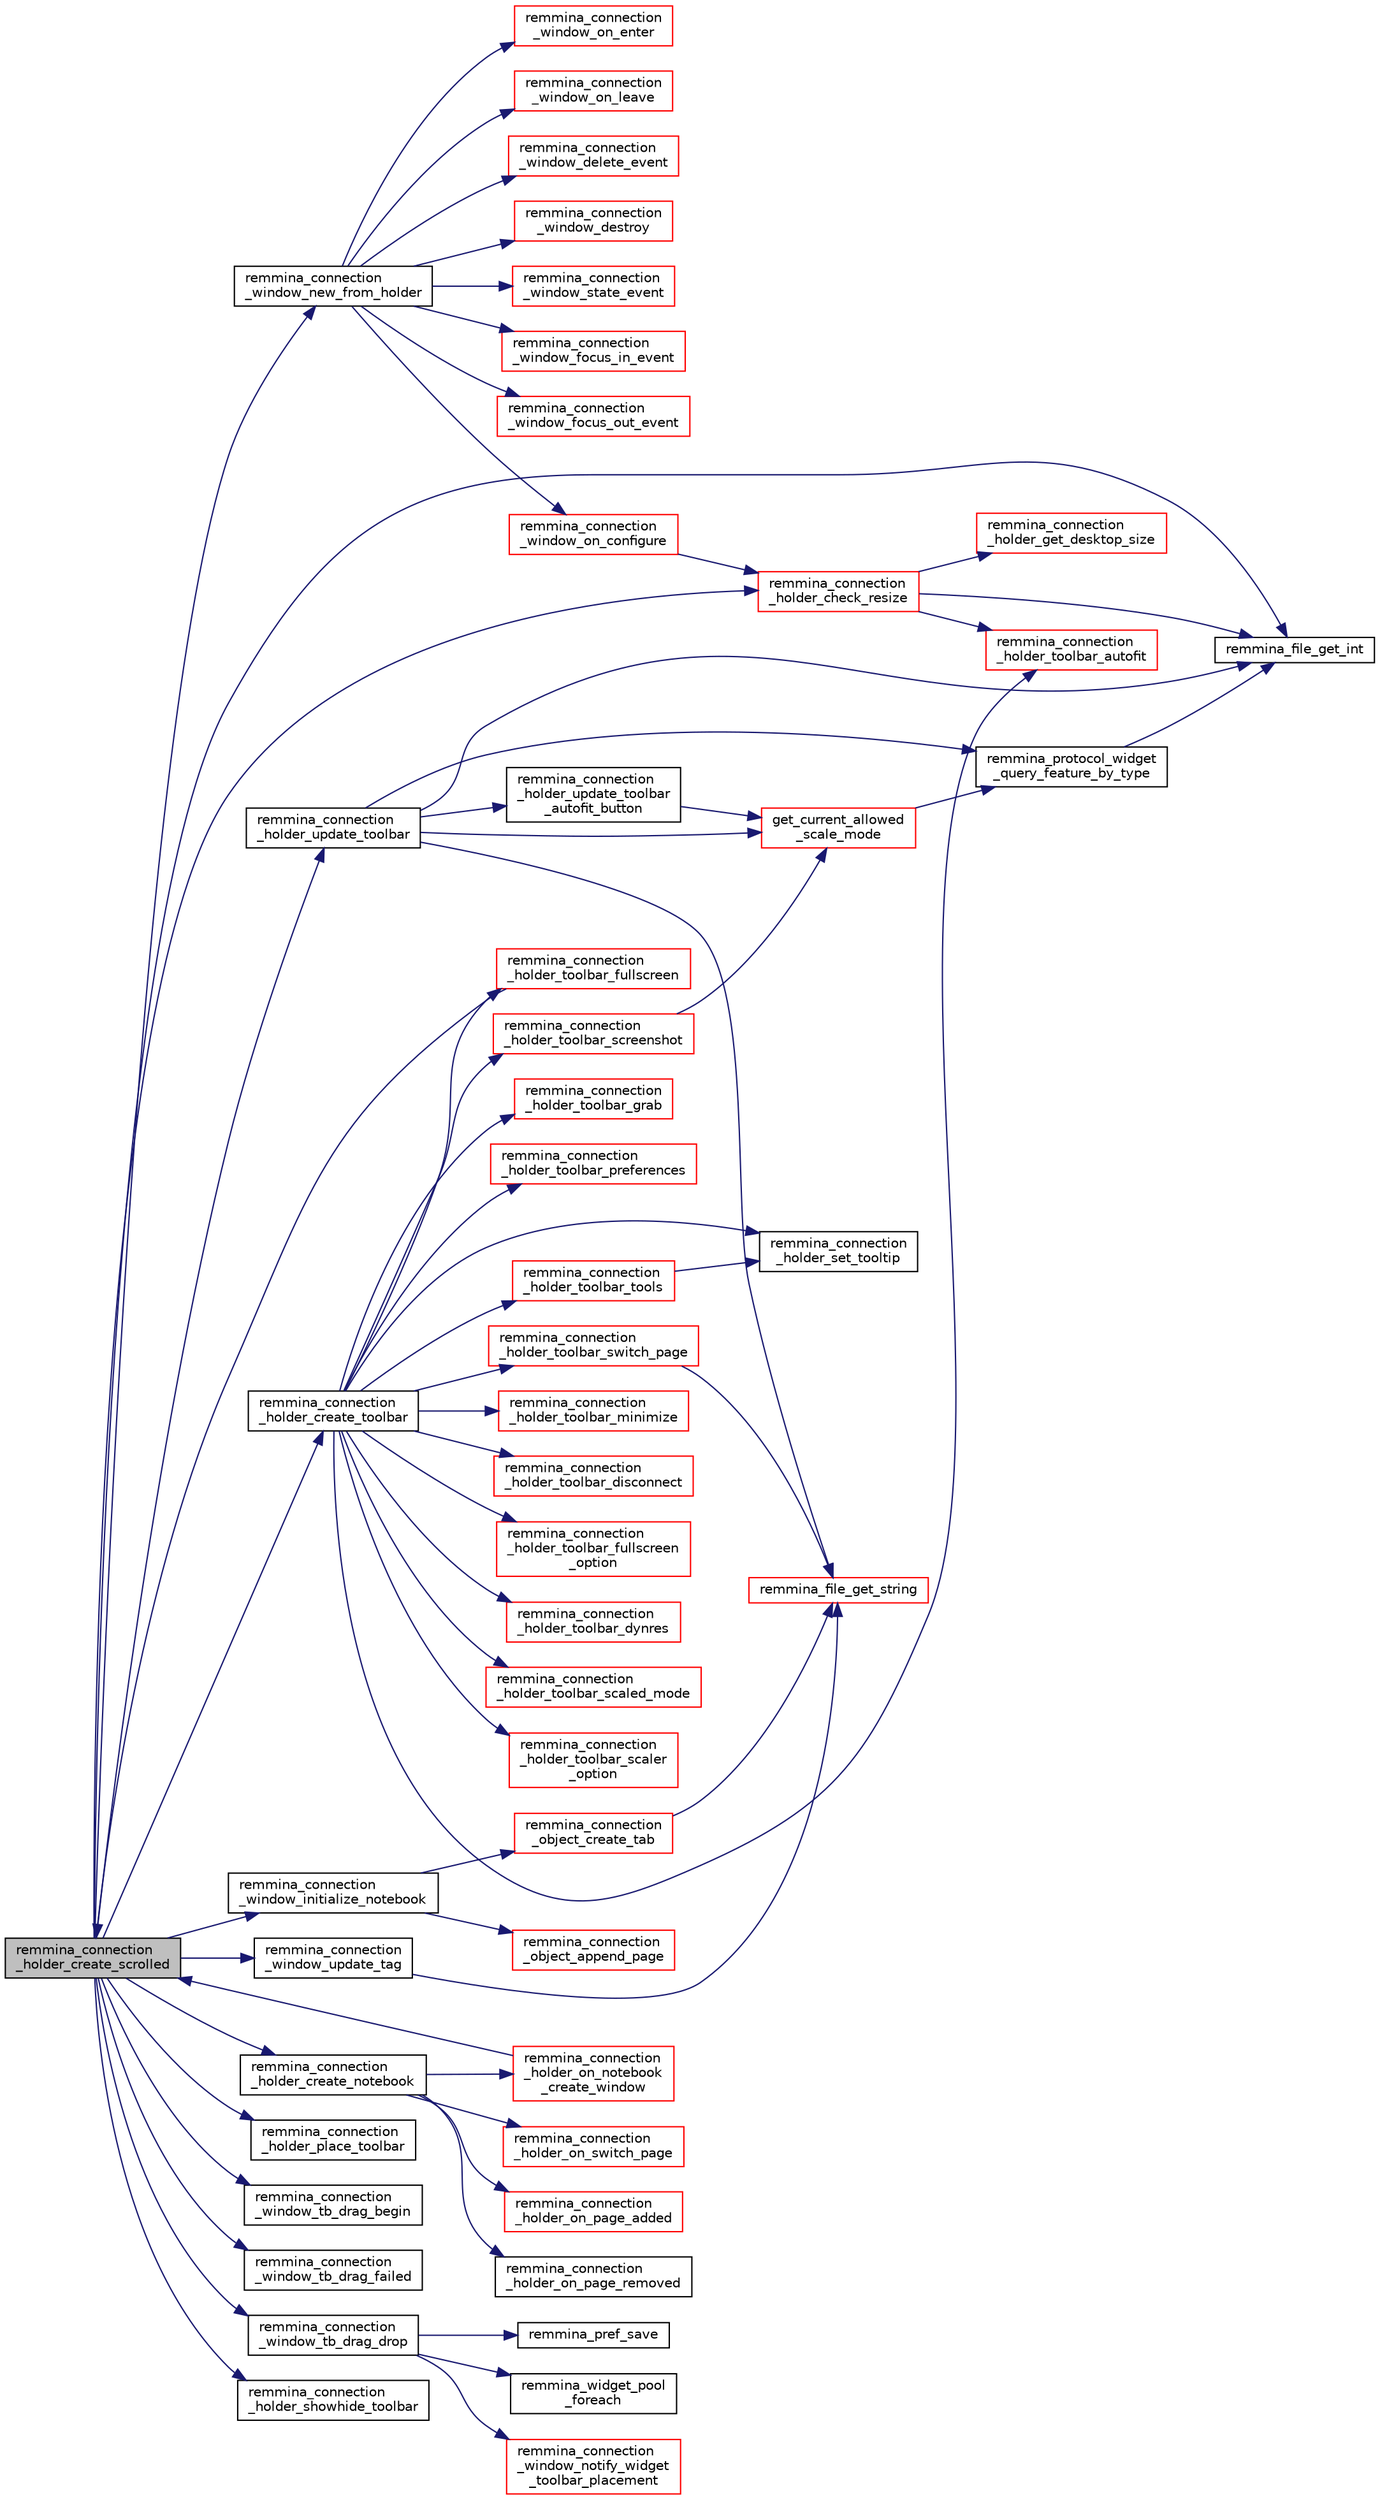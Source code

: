 digraph "remmina_connection_holder_create_scrolled"
{
  edge [fontname="Helvetica",fontsize="10",labelfontname="Helvetica",labelfontsize="10"];
  node [fontname="Helvetica",fontsize="10",shape=record];
  rankdir="LR";
  Node2923 [label="remmina_connection\l_holder_create_scrolled",height=0.2,width=0.4,color="black", fillcolor="grey75", style="filled", fontcolor="black"];
  Node2923 -> Node2924 [color="midnightblue",fontsize="10",style="solid",fontname="Helvetica"];
  Node2924 [label="remmina_connection\l_window_new_from_holder",height=0.2,width=0.4,color="black", fillcolor="white", style="filled",URL="$remmina__connection__window_8c.html#a0ff4775a640861c11f2bc9f4e4680ed5"];
  Node2924 -> Node2925 [color="midnightblue",fontsize="10",style="solid",fontname="Helvetica"];
  Node2925 [label="remmina_connection\l_window_delete_event",height=0.2,width=0.4,color="red", fillcolor="white", style="filled",URL="$remmina__connection__window_8c.html#aa84f957aaf2152717af3959b80ecfa8a"];
  Node2924 -> Node3010 [color="midnightblue",fontsize="10",style="solid",fontname="Helvetica"];
  Node3010 [label="remmina_connection\l_window_destroy",height=0.2,width=0.4,color="red", fillcolor="white", style="filled",URL="$remmina__connection__window_8c.html#a2d157bba82de5684318381a8816db2af"];
  Node2924 -> Node3012 [color="midnightblue",fontsize="10",style="solid",fontname="Helvetica"];
  Node3012 [label="remmina_connection\l_window_state_event",height=0.2,width=0.4,color="red", fillcolor="white", style="filled",URL="$remmina__connection__window_8c.html#a174d5b1e983a96c98aae2e8078f462bd"];
  Node2924 -> Node3175 [color="midnightblue",fontsize="10",style="solid",fontname="Helvetica"];
  Node3175 [label="remmina_connection\l_window_focus_in_event",height=0.2,width=0.4,color="red", fillcolor="white", style="filled",URL="$remmina__connection__window_8c.html#aac168486f2fb093eb6347cb0726153b5"];
  Node2924 -> Node3176 [color="midnightblue",fontsize="10",style="solid",fontname="Helvetica"];
  Node3176 [label="remmina_connection\l_window_focus_out_event",height=0.2,width=0.4,color="red", fillcolor="white", style="filled",URL="$remmina__connection__window_8c.html#a539828a1dd435bee083d82136691176c"];
  Node2924 -> Node3177 [color="midnightblue",fontsize="10",style="solid",fontname="Helvetica"];
  Node3177 [label="remmina_connection\l_window_on_enter",height=0.2,width=0.4,color="red", fillcolor="white", style="filled",URL="$remmina__connection__window_8c.html#a2b5a6494f27dca9408e2640f11a7738c"];
  Node2924 -> Node3178 [color="midnightblue",fontsize="10",style="solid",fontname="Helvetica"];
  Node3178 [label="remmina_connection\l_window_on_leave",height=0.2,width=0.4,color="red", fillcolor="white", style="filled",URL="$remmina__connection__window_8c.html#a63c87d892406b77f16956a54b039ab1b"];
  Node2924 -> Node3179 [color="midnightblue",fontsize="10",style="solid",fontname="Helvetica"];
  Node3179 [label="remmina_connection\l_window_on_configure",height=0.2,width=0.4,color="red", fillcolor="white", style="filled",URL="$remmina__connection__window_8c.html#af79fdcdd07b28c1cde08489d7986ca37"];
  Node3179 -> Node3052 [color="midnightblue",fontsize="10",style="solid",fontname="Helvetica"];
  Node3052 [label="remmina_connection\l_holder_check_resize",height=0.2,width=0.4,color="red", fillcolor="white", style="filled",URL="$remmina__connection__window_8c.html#adf48e258e535235d29c9638333488920"];
  Node3052 -> Node3053 [color="midnightblue",fontsize="10",style="solid",fontname="Helvetica"];
  Node3053 [label="remmina_connection\l_holder_get_desktop_size",height=0.2,width=0.4,color="red", fillcolor="white", style="filled",URL="$remmina__connection__window_8c.html#acf5d62eb5dda2e3a1a76c4bcbb926fb8"];
  Node3052 -> Node2972 [color="midnightblue",fontsize="10",style="solid",fontname="Helvetica"];
  Node2972 [label="remmina_file_get_int",height=0.2,width=0.4,color="black", fillcolor="white", style="filled",URL="$remmina__file_8c.html#a4884356c195dcfb4ceacf641a1e74e66"];
  Node3052 -> Node3058 [color="midnightblue",fontsize="10",style="solid",fontname="Helvetica"];
  Node3058 [label="remmina_connection\l_holder_toolbar_autofit",height=0.2,width=0.4,color="red", fillcolor="white", style="filled",URL="$remmina__connection__window_8c.html#ac679e10d8be64d56ed13043dd4df7d1c"];
  Node2923 -> Node2972 [color="midnightblue",fontsize="10",style="solid",fontname="Helvetica"];
  Node2923 -> Node3078 [color="midnightblue",fontsize="10",style="solid",fontname="Helvetica"];
  Node3078 [label="remmina_connection\l_holder_create_toolbar",height=0.2,width=0.4,color="black", fillcolor="white", style="filled",URL="$remmina__connection__window_8c.html#af8138da72278e9e9000276e08a6fd984"];
  Node3078 -> Node3079 [color="midnightblue",fontsize="10",style="solid",fontname="Helvetica"];
  Node3079 [label="remmina_connection\l_holder_set_tooltip",height=0.2,width=0.4,color="black", fillcolor="white", style="filled",URL="$remmina__connection__window_8c.html#ac8196ece2700e66594020189362bd404"];
  Node3078 -> Node3058 [color="midnightblue",fontsize="10",style="solid",fontname="Helvetica"];
  Node3078 -> Node3080 [color="midnightblue",fontsize="10",style="solid",fontname="Helvetica"];
  Node3080 [label="remmina_connection\l_holder_toolbar_fullscreen",height=0.2,width=0.4,color="red", fillcolor="white", style="filled",URL="$remmina__connection__window_8c.html#a02ac20f50f1b7b816bd7208127efdbee"];
  Node3080 -> Node2923 [color="midnightblue",fontsize="10",style="solid",fontname="Helvetica"];
  Node3078 -> Node3081 [color="midnightblue",fontsize="10",style="solid",fontname="Helvetica"];
  Node3081 [label="remmina_connection\l_holder_toolbar_fullscreen\l_option",height=0.2,width=0.4,color="red", fillcolor="white", style="filled",URL="$remmina__connection__window_8c.html#a1415cdcbed0e6fe9a7978586bf132207"];
  Node3078 -> Node3086 [color="midnightblue",fontsize="10",style="solid",fontname="Helvetica"];
  Node3086 [label="remmina_connection\l_holder_toolbar_switch_page",height=0.2,width=0.4,color="red", fillcolor="white", style="filled",URL="$remmina__connection__window_8c.html#aefad8c92a20121f0563bfeaf06c25e8e"];
  Node3086 -> Node2962 [color="midnightblue",fontsize="10",style="solid",fontname="Helvetica"];
  Node2962 [label="remmina_file_get_string",height=0.2,width=0.4,color="red", fillcolor="white", style="filled",URL="$remmina__file_8c.html#a8eb1b213d9d08c6ad13683ce05f4355e"];
  Node3078 -> Node3089 [color="midnightblue",fontsize="10",style="solid",fontname="Helvetica"];
  Node3089 [label="remmina_connection\l_holder_toolbar_dynres",height=0.2,width=0.4,color="red", fillcolor="white", style="filled",URL="$remmina__connection__window_8c.html#a576e3800c7371f63b27e3832848ac4e5"];
  Node3078 -> Node3092 [color="midnightblue",fontsize="10",style="solid",fontname="Helvetica"];
  Node3092 [label="remmina_connection\l_holder_toolbar_scaled_mode",height=0.2,width=0.4,color="red", fillcolor="white", style="filled",URL="$remmina__connection__window_8c.html#ad6136dd7c0867a5a5f1c0b0645632ee4"];
  Node3078 -> Node3093 [color="midnightblue",fontsize="10",style="solid",fontname="Helvetica"];
  Node3093 [label="remmina_connection\l_holder_toolbar_scaler\l_option",height=0.2,width=0.4,color="red", fillcolor="white", style="filled",URL="$remmina__connection__window_8c.html#a7a722d82899ce761356e47de2ac91452"];
  Node3078 -> Node3099 [color="midnightblue",fontsize="10",style="solid",fontname="Helvetica"];
  Node3099 [label="remmina_connection\l_holder_toolbar_grab",height=0.2,width=0.4,color="red", fillcolor="white", style="filled",URL="$remmina__connection__window_8c.html#ae505b986ad4b310e51a5e956eae3d2a0"];
  Node3078 -> Node3100 [color="midnightblue",fontsize="10",style="solid",fontname="Helvetica"];
  Node3100 [label="remmina_connection\l_holder_toolbar_preferences",height=0.2,width=0.4,color="red", fillcolor="white", style="filled",URL="$remmina__connection__window_8c.html#a78ec7d6e66d6e6569c1a9a0230c74bc8"];
  Node3078 -> Node3109 [color="midnightblue",fontsize="10",style="solid",fontname="Helvetica"];
  Node3109 [label="remmina_connection\l_holder_toolbar_tools",height=0.2,width=0.4,color="red", fillcolor="white", style="filled",URL="$remmina__connection__window_8c.html#a51cc0b2274049920f67c71047bd76213"];
  Node3109 -> Node3079 [color="midnightblue",fontsize="10",style="solid",fontname="Helvetica"];
  Node3078 -> Node3116 [color="midnightblue",fontsize="10",style="solid",fontname="Helvetica"];
  Node3116 [label="remmina_connection\l_holder_toolbar_screenshot",height=0.2,width=0.4,color="red", fillcolor="white", style="filled",URL="$remmina__connection__window_8c.html#a7959ed5b51966bb0fb9e7b84bbb9878d"];
  Node3116 -> Node3047 [color="midnightblue",fontsize="10",style="solid",fontname="Helvetica"];
  Node3047 [label="get_current_allowed\l_scale_mode",height=0.2,width=0.4,color="red", fillcolor="white", style="filled",URL="$remmina__connection__window_8c.html#abbc84b2c450f62c288ff827c5d2c5cd2"];
  Node3047 -> Node3049 [color="midnightblue",fontsize="10",style="solid",fontname="Helvetica"];
  Node3049 [label="remmina_protocol_widget\l_query_feature_by_type",height=0.2,width=0.4,color="black", fillcolor="white", style="filled",URL="$remmina__protocol__widget_8c.html#adbe15328275677cb38bd8c8a2d5e039d"];
  Node3049 -> Node2972 [color="midnightblue",fontsize="10",style="solid",fontname="Helvetica"];
  Node3078 -> Node3122 [color="midnightblue",fontsize="10",style="solid",fontname="Helvetica"];
  Node3122 [label="remmina_connection\l_holder_toolbar_minimize",height=0.2,width=0.4,color="red", fillcolor="white", style="filled",URL="$remmina__connection__window_8c.html#ac4d1d30f9b5f09e300b18f60f37f5b8f"];
  Node3078 -> Node3123 [color="midnightblue",fontsize="10",style="solid",fontname="Helvetica"];
  Node3123 [label="remmina_connection\l_holder_toolbar_disconnect",height=0.2,width=0.4,color="red", fillcolor="white", style="filled",URL="$remmina__connection__window_8c.html#af1106bba32f40c7f42221a0483987503"];
  Node2923 -> Node3036 [color="midnightblue",fontsize="10",style="solid",fontname="Helvetica"];
  Node3036 [label="remmina_connection\l_holder_create_notebook",height=0.2,width=0.4,color="black", fillcolor="white", style="filled",URL="$remmina__connection__window_8c.html#ae616dc409c5775dc73d9a83c1f081705"];
  Node3036 -> Node3037 [color="midnightblue",fontsize="10",style="solid",fontname="Helvetica"];
  Node3037 [label="remmina_connection\l_holder_on_notebook\l_create_window",height=0.2,width=0.4,color="red", fillcolor="white", style="filled",URL="$remmina__connection__window_8c.html#a2f5fc595c1aad851962aa58e2009bcce"];
  Node3037 -> Node2923 [color="midnightblue",fontsize="10",style="solid",fontname="Helvetica"];
  Node3036 -> Node3039 [color="midnightblue",fontsize="10",style="solid",fontname="Helvetica"];
  Node3039 [label="remmina_connection\l_holder_on_switch_page",height=0.2,width=0.4,color="red", fillcolor="white", style="filled",URL="$remmina__connection__window_8c.html#ac93e70cd6f65ebb4bee3827240cf1c05"];
  Node3036 -> Node3061 [color="midnightblue",fontsize="10",style="solid",fontname="Helvetica"];
  Node3061 [label="remmina_connection\l_holder_on_page_added",height=0.2,width=0.4,color="red", fillcolor="white", style="filled",URL="$remmina__connection__window_8c.html#a17841adaac1f1d03395629af001f9135"];
  Node3036 -> Node3063 [color="midnightblue",fontsize="10",style="solid",fontname="Helvetica"];
  Node3063 [label="remmina_connection\l_holder_on_page_removed",height=0.2,width=0.4,color="black", fillcolor="white", style="filled",URL="$remmina__connection__window_8c.html#a6f585d526b1cbf7224329da51ad40005"];
  Node2923 -> Node3181 [color="midnightblue",fontsize="10",style="solid",fontname="Helvetica"];
  Node3181 [label="remmina_connection\l_holder_place_toolbar",height=0.2,width=0.4,color="black", fillcolor="white", style="filled",URL="$remmina__connection__window_8c.html#a3627c2a73e45f25e4672fcce27af9a18"];
  Node2923 -> Node3182 [color="midnightblue",fontsize="10",style="solid",fontname="Helvetica"];
  Node3182 [label="remmina_connection\l_window_tb_drag_begin",height=0.2,width=0.4,color="black", fillcolor="white", style="filled",URL="$remmina__connection__window_8c.html#ae072f58def6470b4cecd2c625d6411e6"];
  Node2923 -> Node3183 [color="midnightblue",fontsize="10",style="solid",fontname="Helvetica"];
  Node3183 [label="remmina_connection\l_window_tb_drag_failed",height=0.2,width=0.4,color="black", fillcolor="white", style="filled",URL="$remmina__connection__window_8c.html#aac99c87f16b44843e8eb41bea27cbe2a"];
  Node2923 -> Node3184 [color="midnightblue",fontsize="10",style="solid",fontname="Helvetica"];
  Node3184 [label="remmina_connection\l_window_tb_drag_drop",height=0.2,width=0.4,color="black", fillcolor="white", style="filled",URL="$remmina__connection__window_8c.html#a289101aed4f30397f39880960aae2ac3"];
  Node3184 -> Node2977 [color="midnightblue",fontsize="10",style="solid",fontname="Helvetica"];
  Node2977 [label="remmina_pref_save",height=0.2,width=0.4,color="black", fillcolor="white", style="filled",URL="$remmina__pref_8c.html#a1c614a5e7dc3cd415be6e0a926e26983"];
  Node3184 -> Node3146 [color="midnightblue",fontsize="10",style="solid",fontname="Helvetica"];
  Node3146 [label="remmina_widget_pool\l_foreach",height=0.2,width=0.4,color="black", fillcolor="white", style="filled",URL="$remmina__widget__pool_8c.html#a53fad3994b2550300cfd4fd8bb2a2b5b"];
  Node3184 -> Node3185 [color="midnightblue",fontsize="10",style="solid",fontname="Helvetica"];
  Node3185 [label="remmina_connection\l_window_notify_widget\l_toolbar_placement",height=0.2,width=0.4,color="red", fillcolor="white", style="filled",URL="$remmina__connection__window_8c.html#ae2bb6008a2d00000b8c307a6e2646792"];
  Node2923 -> Node3064 [color="midnightblue",fontsize="10",style="solid",fontname="Helvetica"];
  Node3064 [label="remmina_connection\l_window_initialize_notebook",height=0.2,width=0.4,color="black", fillcolor="white", style="filled",URL="$remmina__connection__window_8c.html#aa28770c2f7c156eb4574227310481041"];
  Node3064 -> Node3065 [color="midnightblue",fontsize="10",style="solid",fontname="Helvetica"];
  Node3065 [label="remmina_connection\l_object_create_tab",height=0.2,width=0.4,color="red", fillcolor="white", style="filled",URL="$remmina__connection__window_8c.html#a888c4dd031e9366a3284cb34351865aa"];
  Node3065 -> Node2962 [color="midnightblue",fontsize="10",style="solid",fontname="Helvetica"];
  Node3064 -> Node3067 [color="midnightblue",fontsize="10",style="solid",fontname="Helvetica"];
  Node3067 [label="remmina_connection\l_object_append_page",height=0.2,width=0.4,color="red", fillcolor="white", style="filled",URL="$remmina__connection__window_8c.html#ac06b41c974d5cfc6277f50b617a550bb"];
  Node2923 -> Node3075 [color="midnightblue",fontsize="10",style="solid",fontname="Helvetica"];
  Node3075 [label="remmina_connection\l_window_update_tag",height=0.2,width=0.4,color="black", fillcolor="white", style="filled",URL="$remmina__connection__window_8c.html#a49552d7adf2f4e22a59d89802171e52b"];
  Node3075 -> Node2962 [color="midnightblue",fontsize="10",style="solid",fontname="Helvetica"];
  Node2923 -> Node3045 [color="midnightblue",fontsize="10",style="solid",fontname="Helvetica"];
  Node3045 [label="remmina_connection\l_holder_update_toolbar",height=0.2,width=0.4,color="black", fillcolor="white", style="filled",URL="$remmina__connection__window_8c.html#a1b31d50e3792f41f4f78c1dbc1c5b27c"];
  Node3045 -> Node3046 [color="midnightblue",fontsize="10",style="solid",fontname="Helvetica"];
  Node3046 [label="remmina_connection\l_holder_update_toolbar\l_autofit_button",height=0.2,width=0.4,color="black", fillcolor="white", style="filled",URL="$remmina__connection__window_8c.html#adb407338a545724966a1c62d3bd60fb5"];
  Node3046 -> Node3047 [color="midnightblue",fontsize="10",style="solid",fontname="Helvetica"];
  Node3045 -> Node3047 [color="midnightblue",fontsize="10",style="solid",fontname="Helvetica"];
  Node3045 -> Node2972 [color="midnightblue",fontsize="10",style="solid",fontname="Helvetica"];
  Node3045 -> Node3049 [color="midnightblue",fontsize="10",style="solid",fontname="Helvetica"];
  Node3045 -> Node2962 [color="midnightblue",fontsize="10",style="solid",fontname="Helvetica"];
  Node2923 -> Node3187 [color="midnightblue",fontsize="10",style="solid",fontname="Helvetica"];
  Node3187 [label="remmina_connection\l_holder_showhide_toolbar",height=0.2,width=0.4,color="black", fillcolor="white", style="filled",URL="$remmina__connection__window_8c.html#a3542c1aed620129ef10a0cb01b2db526"];
  Node2923 -> Node3052 [color="midnightblue",fontsize="10",style="solid",fontname="Helvetica"];
}
